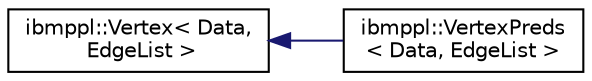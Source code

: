 digraph "Graphical Class Hierarchy"
{
  edge [fontname="Helvetica",fontsize="10",labelfontname="Helvetica",labelfontsize="10"];
  node [fontname="Helvetica",fontsize="10",shape=record];
  rankdir="LR";
  Node1 [label="ibmppl::Vertex\< Data,\l EdgeList \>",height=0.2,width=0.4,color="black", fillcolor="white", style="filled",URL="$classibmppl_1_1Vertex.html",tooltip="Vertex of the graph; it includes the adjacency (list of edges) "];
  Node1 -> Node2 [dir="back",color="midnightblue",fontsize="10",style="solid",fontname="Helvetica"];
  Node2 [label="ibmppl::VertexPreds\l\< Data, EdgeList \>",height=0.2,width=0.4,color="black", fillcolor="white", style="filled",URL="$classibmppl_1_1VertexPreds.html",tooltip="Vertex of the graph; it includes the adjacency (list of edges) and predeceosors list (also list of ed..."];
}
